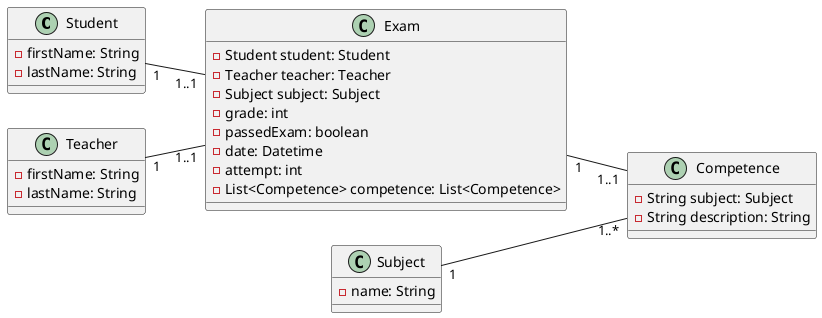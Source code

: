 @startuml

left to right direction

class Student{
    - firstName: String
    - lastName: String
}

class Teacher {
    - firstName: String
    - lastName: String
}

class Subject {
    - name: String
}
class Competence {
    - String subject: Subject
    - String description: String
}

class Exam{
    - Student student: Student
    - Teacher teacher: Teacher
    - Subject subject: Subject
    - grade: int
    - passedExam: boolean
    - date: Datetime
    - attempt: int
    - List<Competence> competence: List<Competence>
}

Student "1" -- "1..1" Exam

Teacher "1" -- "1..1" Exam

Exam "1" -- "1..1" Competence

Subject "1" -- "1..*" Competence

@enduml